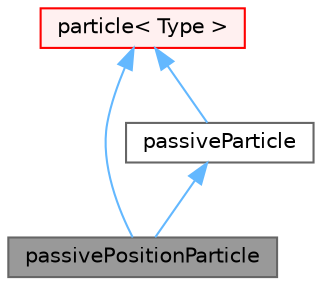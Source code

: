 digraph "passivePositionParticle"
{
 // LATEX_PDF_SIZE
  bgcolor="transparent";
  edge [fontname=Helvetica,fontsize=10,labelfontname=Helvetica,labelfontsize=10];
  node [fontname=Helvetica,fontsize=10,shape=box,height=0.2,width=0.4];
  Node1 [id="Node000001",label="passivePositionParticle",height=0.2,width=0.4,color="gray40", fillcolor="grey60", style="filled", fontcolor="black",tooltip="Copy of base particle but without particle locating and preserving read location."];
  Node2 -> Node1 [id="edge1_Node000001_Node000002",dir="back",color="steelblue1",style="solid",tooltip=" "];
  Node2 [id="Node000002",label="particle\< Type \>",height=0.2,width=0.4,color="red", fillcolor="#FFF0F0", style="filled",URL="$classFoam_1_1particle.html",tooltip="Base particle class."];
  Node6 -> Node1 [id="edge2_Node000001_Node000006",dir="back",color="steelblue1",style="solid",tooltip=" "];
  Node6 [id="Node000006",label="passiveParticle",height=0.2,width=0.4,color="gray40", fillcolor="white", style="filled",URL="$classFoam_1_1passiveParticle.html",tooltip="Copy of base particle."];
  Node2 -> Node6 [id="edge3_Node000006_Node000002",dir="back",color="steelblue1",style="solid",tooltip=" "];
}
